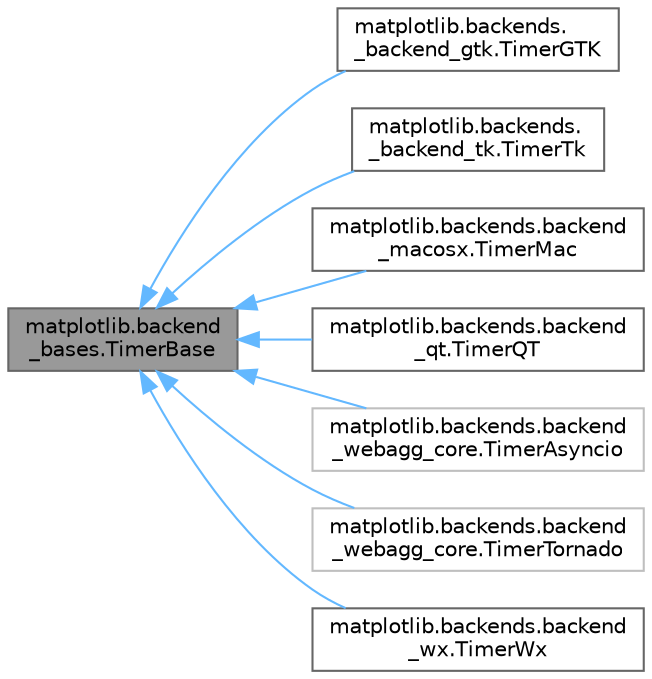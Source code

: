 digraph "matplotlib.backend_bases.TimerBase"
{
 // LATEX_PDF_SIZE
  bgcolor="transparent";
  edge [fontname=Helvetica,fontsize=10,labelfontname=Helvetica,labelfontsize=10];
  node [fontname=Helvetica,fontsize=10,shape=box,height=0.2,width=0.4];
  rankdir="LR";
  Node1 [id="Node000001",label="matplotlib.backend\l_bases.TimerBase",height=0.2,width=0.4,color="gray40", fillcolor="grey60", style="filled", fontcolor="black",tooltip=" "];
  Node1 -> Node2 [id="edge1_Node000001_Node000002",dir="back",color="steelblue1",style="solid",tooltip=" "];
  Node2 [id="Node000002",label="matplotlib.backends.\l_backend_gtk.TimerGTK",height=0.2,width=0.4,color="gray40", fillcolor="white", style="filled",URL="$d6/d2f/classmatplotlib_1_1backends_1_1__backend__gtk_1_1TimerGTK.html",tooltip=" "];
  Node1 -> Node3 [id="edge2_Node000001_Node000003",dir="back",color="steelblue1",style="solid",tooltip=" "];
  Node3 [id="Node000003",label="matplotlib.backends.\l_backend_tk.TimerTk",height=0.2,width=0.4,color="gray40", fillcolor="white", style="filled",URL="$d8/d04/classmatplotlib_1_1backends_1_1__backend__tk_1_1TimerTk.html",tooltip=" "];
  Node1 -> Node4 [id="edge3_Node000001_Node000004",dir="back",color="steelblue1",style="solid",tooltip=" "];
  Node4 [id="Node000004",label="matplotlib.backends.backend\l_macosx.TimerMac",height=0.2,width=0.4,color="gray40", fillcolor="white", style="filled",URL="$d3/d2b/classmatplotlib_1_1backends_1_1backend__macosx_1_1TimerMac.html",tooltip=" "];
  Node1 -> Node5 [id="edge4_Node000001_Node000005",dir="back",color="steelblue1",style="solid",tooltip=" "];
  Node5 [id="Node000005",label="matplotlib.backends.backend\l_qt.TimerQT",height=0.2,width=0.4,color="gray40", fillcolor="white", style="filled",URL="$dc/db8/classmatplotlib_1_1backends_1_1backend__qt_1_1TimerQT.html",tooltip=" "];
  Node1 -> Node6 [id="edge5_Node000001_Node000006",dir="back",color="steelblue1",style="solid",tooltip=" "];
  Node6 [id="Node000006",label="matplotlib.backends.backend\l_webagg_core.TimerAsyncio",height=0.2,width=0.4,color="grey75", fillcolor="white", style="filled",URL="$de/df4/classmatplotlib_1_1backends_1_1backend__webagg__core_1_1TimerAsyncio.html",tooltip=" "];
  Node1 -> Node7 [id="edge6_Node000001_Node000007",dir="back",color="steelblue1",style="solid",tooltip=" "];
  Node7 [id="Node000007",label="matplotlib.backends.backend\l_webagg_core.TimerTornado",height=0.2,width=0.4,color="grey75", fillcolor="white", style="filled",URL="$dc/d7c/classmatplotlib_1_1backends_1_1backend__webagg__core_1_1TimerTornado.html",tooltip=" "];
  Node1 -> Node8 [id="edge7_Node000001_Node000008",dir="back",color="steelblue1",style="solid",tooltip=" "];
  Node8 [id="Node000008",label="matplotlib.backends.backend\l_wx.TimerWx",height=0.2,width=0.4,color="gray40", fillcolor="white", style="filled",URL="$da/d15/classmatplotlib_1_1backends_1_1backend__wx_1_1TimerWx.html",tooltip=" "];
}
